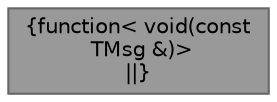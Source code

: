 digraph "function&lt; void(const TMsg &amp;)&gt;"
{
 // LATEX_PDF_SIZE
  bgcolor="transparent";
  edge [fontname=Helvetica,fontsize=10,labelfontname=Helvetica,labelfontsize=10];
  node [fontname=Helvetica,fontsize=10,shape=box,height=0.2,width=0.4];
  Node1 [label="{function\< void(const\l TMsg &)\>\n||}",height=0.2,width=0.4,color="gray40", fillcolor="grey60", style="filled", fontcolor="black",tooltip=" "];
}
